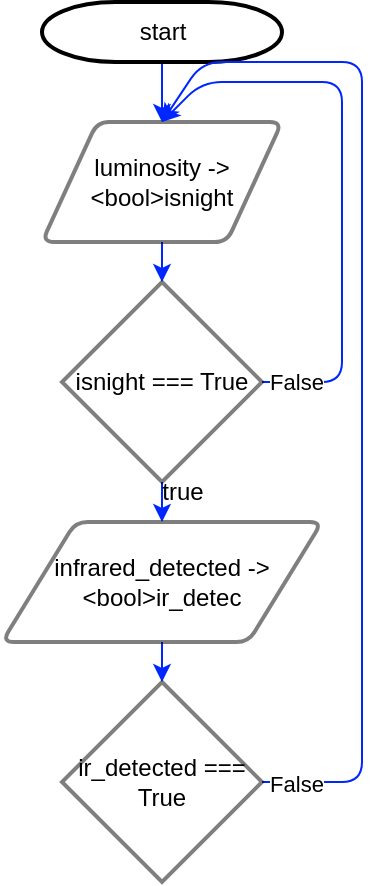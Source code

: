 <mxfile version="20.7.2" type="github">
  <diagram id="6a731a19-8d31-9384-78a2-239565b7b9f0" name="Page-1">
    <mxGraphModel dx="911" dy="476" grid="1" gridSize="10" guides="1" tooltips="1" connect="1" arrows="1" fold="1" page="1" pageScale="1" pageWidth="1169" pageHeight="827" background="none" math="0" shadow="0">
      <root>
        <mxCell id="0" />
        <mxCell id="1" parent="0" />
        <mxCell id="EBSfZOato-_NWohMWqcF-56" style="edgeStyle=none;rounded=1;orthogonalLoop=1;jettySize=auto;html=1;exitX=0.5;exitY=1;exitDx=0;exitDy=0;exitPerimeter=0;entryX=0.5;entryY=0;entryDx=0;entryDy=0;fillColor=#0050ef;strokeColor=#0027FF;" edge="1" parent="1" source="2" target="EBSfZOato-_NWohMWqcF-55">
          <mxGeometry relative="1" as="geometry" />
        </mxCell>
        <mxCell id="2" value="start" style="shape=mxgraph.flowchart.terminator;strokeWidth=2;gradientColor=none;gradientDirection=north;fontStyle=0;html=1;rounded=1;" parent="1" vertex="1">
          <mxGeometry x="260" y="60" width="120" height="30" as="geometry" />
        </mxCell>
        <mxCell id="EBSfZOato-_NWohMWqcF-58" style="edgeStyle=none;rounded=1;orthogonalLoop=1;jettySize=auto;html=1;entryX=0.5;entryY=0;entryDx=0;entryDy=0;entryPerimeter=0;strokeColor=#0027FF;" edge="1" parent="1" source="EBSfZOato-_NWohMWqcF-55" target="EBSfZOato-_NWohMWqcF-57">
          <mxGeometry relative="1" as="geometry" />
        </mxCell>
        <mxCell id="EBSfZOato-_NWohMWqcF-55" value="luminosity -&amp;gt; &amp;lt;bool&amp;gt;isnight" style="shape=parallelogram;html=1;strokeWidth=2;perimeter=parallelogramPerimeter;whiteSpace=wrap;rounded=1;arcSize=12;size=0.23;fillStyle=zigzag-line;opacity=50;" vertex="1" parent="1">
          <mxGeometry x="260" y="120" width="120" height="60" as="geometry" />
        </mxCell>
        <mxCell id="EBSfZOato-_NWohMWqcF-60" style="edgeStyle=none;rounded=1;orthogonalLoop=1;jettySize=auto;html=1;exitX=1;exitY=0.5;exitDx=0;exitDy=0;exitPerimeter=0;entryX=0.5;entryY=0;entryDx=0;entryDy=0;strokeColor=#0027FF;" edge="1" parent="1" source="EBSfZOato-_NWohMWqcF-57" target="EBSfZOato-_NWohMWqcF-55">
          <mxGeometry relative="1" as="geometry">
            <Array as="points">
              <mxPoint x="410" y="250" />
              <mxPoint x="410" y="100" />
              <mxPoint x="340" y="100" />
            </Array>
          </mxGeometry>
        </mxCell>
        <mxCell id="EBSfZOato-_NWohMWqcF-61" value="False" style="edgeLabel;html=1;align=center;verticalAlign=middle;resizable=0;points=[];" vertex="1" connectable="0" parent="EBSfZOato-_NWohMWqcF-60">
          <mxGeometry x="-0.884" relative="1" as="geometry">
            <mxPoint as="offset" />
          </mxGeometry>
        </mxCell>
        <mxCell id="EBSfZOato-_NWohMWqcF-63" style="edgeStyle=none;rounded=1;orthogonalLoop=1;jettySize=auto;html=1;exitX=0.5;exitY=1;exitDx=0;exitDy=0;exitPerimeter=0;entryX=0.5;entryY=0;entryDx=0;entryDy=0;strokeColor=#0027FF;" edge="1" parent="1" source="EBSfZOato-_NWohMWqcF-57" target="EBSfZOato-_NWohMWqcF-62">
          <mxGeometry relative="1" as="geometry" />
        </mxCell>
        <mxCell id="EBSfZOato-_NWohMWqcF-57" value="isnight === True" style="strokeWidth=2;html=1;shape=mxgraph.flowchart.decision;whiteSpace=wrap;fillStyle=zigzag-line;opacity=50;rounded=1;" vertex="1" parent="1">
          <mxGeometry x="270" y="200" width="100" height="100" as="geometry" />
        </mxCell>
        <mxCell id="EBSfZOato-_NWohMWqcF-65" style="edgeStyle=none;rounded=1;orthogonalLoop=1;jettySize=auto;html=1;exitX=0.5;exitY=1;exitDx=0;exitDy=0;entryX=0.5;entryY=0;entryDx=0;entryDy=0;entryPerimeter=0;strokeColor=#0027FF;" edge="1" parent="1" source="EBSfZOato-_NWohMWqcF-62" target="EBSfZOato-_NWohMWqcF-64">
          <mxGeometry relative="1" as="geometry" />
        </mxCell>
        <mxCell id="EBSfZOato-_NWohMWqcF-62" value="infrared_detected -&amp;gt; &amp;lt;bool&amp;gt;ir_detec" style="shape=parallelogram;html=1;strokeWidth=2;perimeter=parallelogramPerimeter;whiteSpace=wrap;rounded=1;arcSize=12;size=0.23;fillStyle=zigzag-line;opacity=50;" vertex="1" parent="1">
          <mxGeometry x="240" y="320" width="160" height="60" as="geometry" />
        </mxCell>
        <mxCell id="EBSfZOato-_NWohMWqcF-66" style="edgeStyle=none;rounded=1;orthogonalLoop=1;jettySize=auto;html=1;exitX=1;exitY=0.5;exitDx=0;exitDy=0;exitPerimeter=0;entryX=0.5;entryY=0;entryDx=0;entryDy=0;strokeColor=#0027FF;" edge="1" parent="1" source="EBSfZOato-_NWohMWqcF-64" target="EBSfZOato-_NWohMWqcF-55">
          <mxGeometry relative="1" as="geometry">
            <Array as="points">
              <mxPoint x="420" y="450" />
              <mxPoint x="420" y="90" />
              <mxPoint x="340" y="90" />
            </Array>
          </mxGeometry>
        </mxCell>
        <mxCell id="EBSfZOato-_NWohMWqcF-67" value="False" style="edgeLabel;html=1;align=center;verticalAlign=middle;resizable=0;points=[];" vertex="1" connectable="0" parent="EBSfZOato-_NWohMWqcF-66">
          <mxGeometry x="-0.937" y="-1" relative="1" as="geometry">
            <mxPoint as="offset" />
          </mxGeometry>
        </mxCell>
        <mxCell id="EBSfZOato-_NWohMWqcF-64" value="ir_detected === True" style="strokeWidth=2;html=1;shape=mxgraph.flowchart.decision;whiteSpace=wrap;rounded=1;fillStyle=zigzag-line;opacity=50;" vertex="1" parent="1">
          <mxGeometry x="270" y="400" width="100" height="100" as="geometry" />
        </mxCell>
        <mxCell id="EBSfZOato-_NWohMWqcF-68" value="true" style="text;html=1;align=center;verticalAlign=middle;resizable=0;points=[];autosize=1;strokeColor=none;fillColor=none;" vertex="1" parent="1">
          <mxGeometry x="310" y="290" width="40" height="30" as="geometry" />
        </mxCell>
      </root>
    </mxGraphModel>
  </diagram>
</mxfile>
